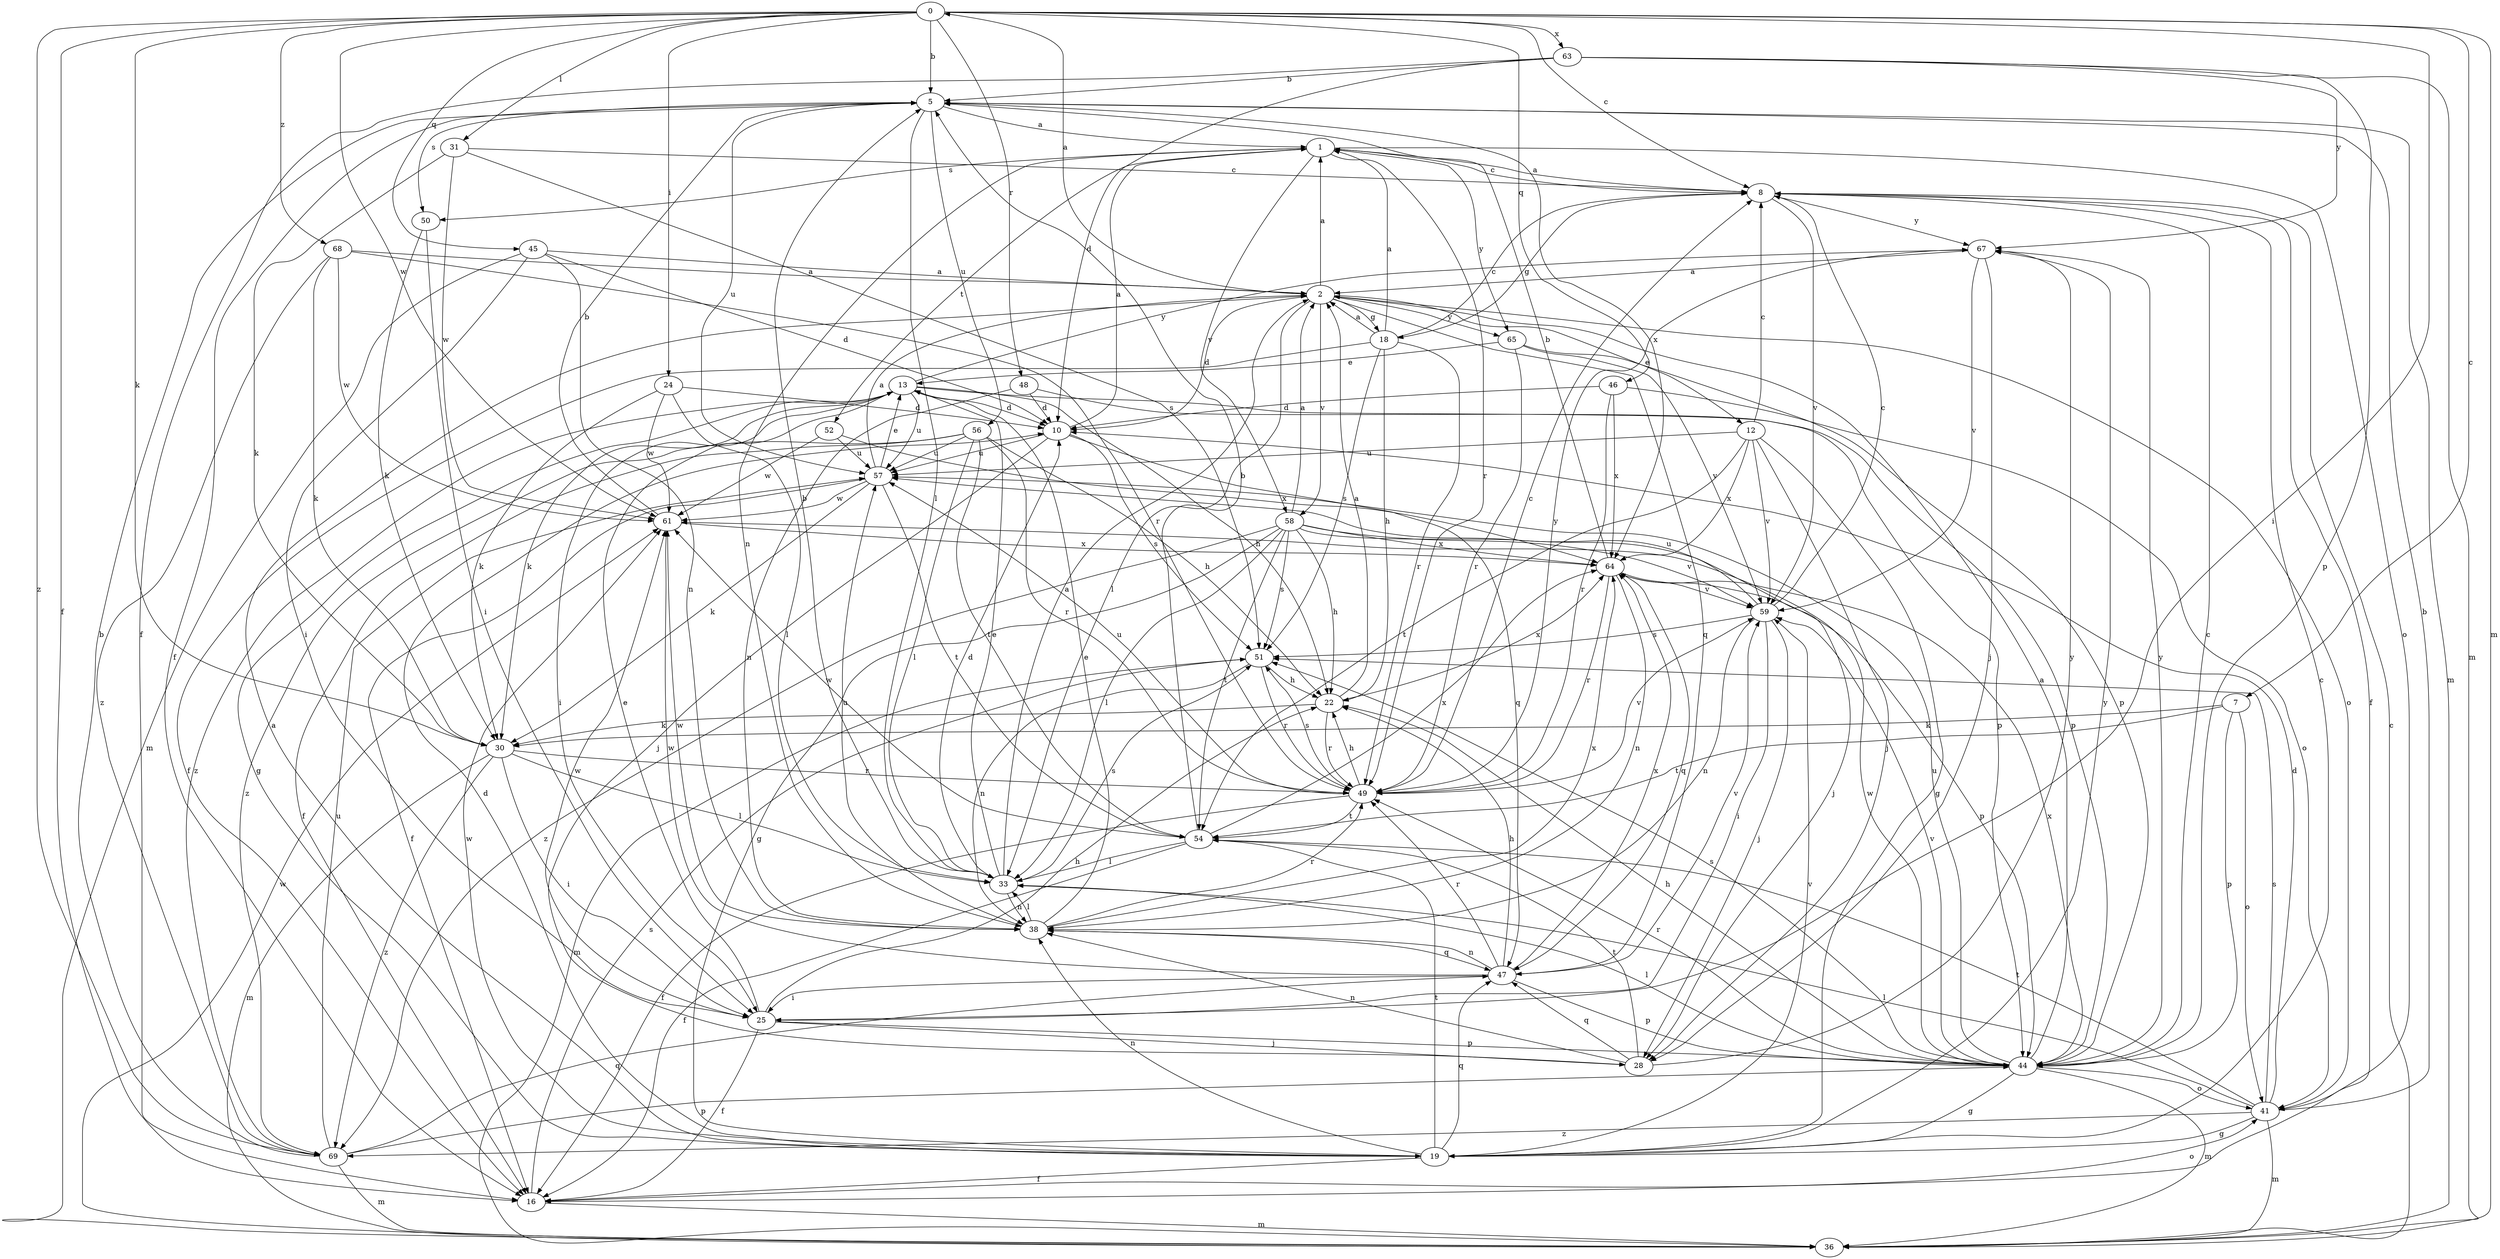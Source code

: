 strict digraph  {
0;
1;
2;
5;
7;
8;
10;
12;
13;
16;
18;
19;
22;
24;
25;
28;
30;
31;
33;
36;
38;
41;
44;
45;
46;
47;
48;
49;
50;
51;
52;
54;
56;
57;
58;
59;
61;
63;
64;
65;
67;
68;
69;
0 -> 5  [label=b];
0 -> 7  [label=c];
0 -> 8  [label=c];
0 -> 16  [label=f];
0 -> 24  [label=i];
0 -> 25  [label=i];
0 -> 30  [label=k];
0 -> 31  [label=l];
0 -> 36  [label=m];
0 -> 45  [label=q];
0 -> 46  [label=q];
0 -> 48  [label=r];
0 -> 61  [label=w];
0 -> 63  [label=x];
0 -> 68  [label=z];
0 -> 69  [label=z];
1 -> 8  [label=c];
1 -> 38  [label=n];
1 -> 41  [label=o];
1 -> 49  [label=r];
1 -> 50  [label=s];
1 -> 52  [label=t];
1 -> 58  [label=v];
1 -> 65  [label=y];
2 -> 0  [label=a];
2 -> 1  [label=a];
2 -> 10  [label=d];
2 -> 12  [label=e];
2 -> 18  [label=g];
2 -> 33  [label=l];
2 -> 41  [label=o];
2 -> 47  [label=q];
2 -> 58  [label=v];
2 -> 65  [label=y];
5 -> 1  [label=a];
5 -> 16  [label=f];
5 -> 33  [label=l];
5 -> 36  [label=m];
5 -> 50  [label=s];
5 -> 56  [label=u];
5 -> 57  [label=u];
5 -> 64  [label=x];
7 -> 30  [label=k];
7 -> 41  [label=o];
7 -> 44  [label=p];
7 -> 54  [label=t];
8 -> 1  [label=a];
8 -> 16  [label=f];
8 -> 18  [label=g];
8 -> 59  [label=v];
8 -> 67  [label=y];
10 -> 1  [label=a];
10 -> 28  [label=j];
10 -> 47  [label=q];
10 -> 51  [label=s];
10 -> 57  [label=u];
12 -> 8  [label=c];
12 -> 19  [label=g];
12 -> 28  [label=j];
12 -> 54  [label=t];
12 -> 57  [label=u];
12 -> 59  [label=v];
12 -> 64  [label=x];
13 -> 10  [label=d];
13 -> 19  [label=g];
13 -> 22  [label=h];
13 -> 25  [label=i];
13 -> 30  [label=k];
13 -> 44  [label=p];
13 -> 57  [label=u];
13 -> 67  [label=y];
13 -> 69  [label=z];
16 -> 36  [label=m];
16 -> 41  [label=o];
16 -> 51  [label=s];
18 -> 1  [label=a];
18 -> 2  [label=a];
18 -> 8  [label=c];
18 -> 16  [label=f];
18 -> 22  [label=h];
18 -> 49  [label=r];
18 -> 51  [label=s];
19 -> 2  [label=a];
19 -> 8  [label=c];
19 -> 10  [label=d];
19 -> 16  [label=f];
19 -> 38  [label=n];
19 -> 47  [label=q];
19 -> 54  [label=t];
19 -> 59  [label=v];
19 -> 61  [label=w];
19 -> 67  [label=y];
22 -> 2  [label=a];
22 -> 30  [label=k];
22 -> 49  [label=r];
22 -> 64  [label=x];
24 -> 10  [label=d];
24 -> 30  [label=k];
24 -> 33  [label=l];
24 -> 61  [label=w];
25 -> 13  [label=e];
25 -> 16  [label=f];
25 -> 22  [label=h];
25 -> 28  [label=j];
25 -> 44  [label=p];
25 -> 61  [label=w];
28 -> 38  [label=n];
28 -> 47  [label=q];
28 -> 54  [label=t];
28 -> 67  [label=y];
30 -> 25  [label=i];
30 -> 33  [label=l];
30 -> 36  [label=m];
30 -> 49  [label=r];
30 -> 69  [label=z];
31 -> 8  [label=c];
31 -> 30  [label=k];
31 -> 51  [label=s];
31 -> 61  [label=w];
33 -> 2  [label=a];
33 -> 5  [label=b];
33 -> 10  [label=d];
33 -> 13  [label=e];
33 -> 38  [label=n];
33 -> 51  [label=s];
36 -> 8  [label=c];
36 -> 61  [label=w];
38 -> 13  [label=e];
38 -> 33  [label=l];
38 -> 47  [label=q];
38 -> 49  [label=r];
38 -> 57  [label=u];
38 -> 61  [label=w];
38 -> 64  [label=x];
41 -> 5  [label=b];
41 -> 10  [label=d];
41 -> 19  [label=g];
41 -> 33  [label=l];
41 -> 36  [label=m];
41 -> 51  [label=s];
41 -> 54  [label=t];
41 -> 69  [label=z];
44 -> 2  [label=a];
44 -> 8  [label=c];
44 -> 19  [label=g];
44 -> 22  [label=h];
44 -> 33  [label=l];
44 -> 36  [label=m];
44 -> 41  [label=o];
44 -> 49  [label=r];
44 -> 51  [label=s];
44 -> 57  [label=u];
44 -> 59  [label=v];
44 -> 61  [label=w];
44 -> 64  [label=x];
44 -> 67  [label=y];
45 -> 2  [label=a];
45 -> 10  [label=d];
45 -> 25  [label=i];
45 -> 36  [label=m];
45 -> 38  [label=n];
46 -> 10  [label=d];
46 -> 41  [label=o];
46 -> 49  [label=r];
46 -> 64  [label=x];
47 -> 22  [label=h];
47 -> 25  [label=i];
47 -> 38  [label=n];
47 -> 44  [label=p];
47 -> 49  [label=r];
47 -> 59  [label=v];
47 -> 61  [label=w];
47 -> 64  [label=x];
48 -> 10  [label=d];
48 -> 38  [label=n];
48 -> 44  [label=p];
49 -> 8  [label=c];
49 -> 16  [label=f];
49 -> 22  [label=h];
49 -> 51  [label=s];
49 -> 54  [label=t];
49 -> 57  [label=u];
49 -> 59  [label=v];
49 -> 67  [label=y];
50 -> 25  [label=i];
50 -> 30  [label=k];
51 -> 22  [label=h];
51 -> 36  [label=m];
51 -> 38  [label=n];
51 -> 49  [label=r];
52 -> 57  [label=u];
52 -> 61  [label=w];
52 -> 64  [label=x];
54 -> 5  [label=b];
54 -> 16  [label=f];
54 -> 33  [label=l];
54 -> 61  [label=w];
54 -> 64  [label=x];
56 -> 16  [label=f];
56 -> 22  [label=h];
56 -> 33  [label=l];
56 -> 49  [label=r];
56 -> 54  [label=t];
56 -> 57  [label=u];
56 -> 69  [label=z];
57 -> 2  [label=a];
57 -> 13  [label=e];
57 -> 16  [label=f];
57 -> 30  [label=k];
57 -> 54  [label=t];
57 -> 61  [label=w];
58 -> 2  [label=a];
58 -> 19  [label=g];
58 -> 22  [label=h];
58 -> 28  [label=j];
58 -> 33  [label=l];
58 -> 51  [label=s];
58 -> 54  [label=t];
58 -> 59  [label=v];
58 -> 64  [label=x];
58 -> 69  [label=z];
59 -> 8  [label=c];
59 -> 25  [label=i];
59 -> 28  [label=j];
59 -> 38  [label=n];
59 -> 51  [label=s];
59 -> 57  [label=u];
61 -> 5  [label=b];
61 -> 64  [label=x];
63 -> 5  [label=b];
63 -> 10  [label=d];
63 -> 16  [label=f];
63 -> 36  [label=m];
63 -> 44  [label=p];
63 -> 67  [label=y];
64 -> 5  [label=b];
64 -> 38  [label=n];
64 -> 44  [label=p];
64 -> 47  [label=q];
64 -> 49  [label=r];
64 -> 59  [label=v];
65 -> 13  [label=e];
65 -> 44  [label=p];
65 -> 49  [label=r];
65 -> 59  [label=v];
67 -> 2  [label=a];
67 -> 28  [label=j];
67 -> 59  [label=v];
68 -> 2  [label=a];
68 -> 30  [label=k];
68 -> 49  [label=r];
68 -> 61  [label=w];
68 -> 69  [label=z];
69 -> 5  [label=b];
69 -> 36  [label=m];
69 -> 44  [label=p];
69 -> 47  [label=q];
69 -> 57  [label=u];
}
